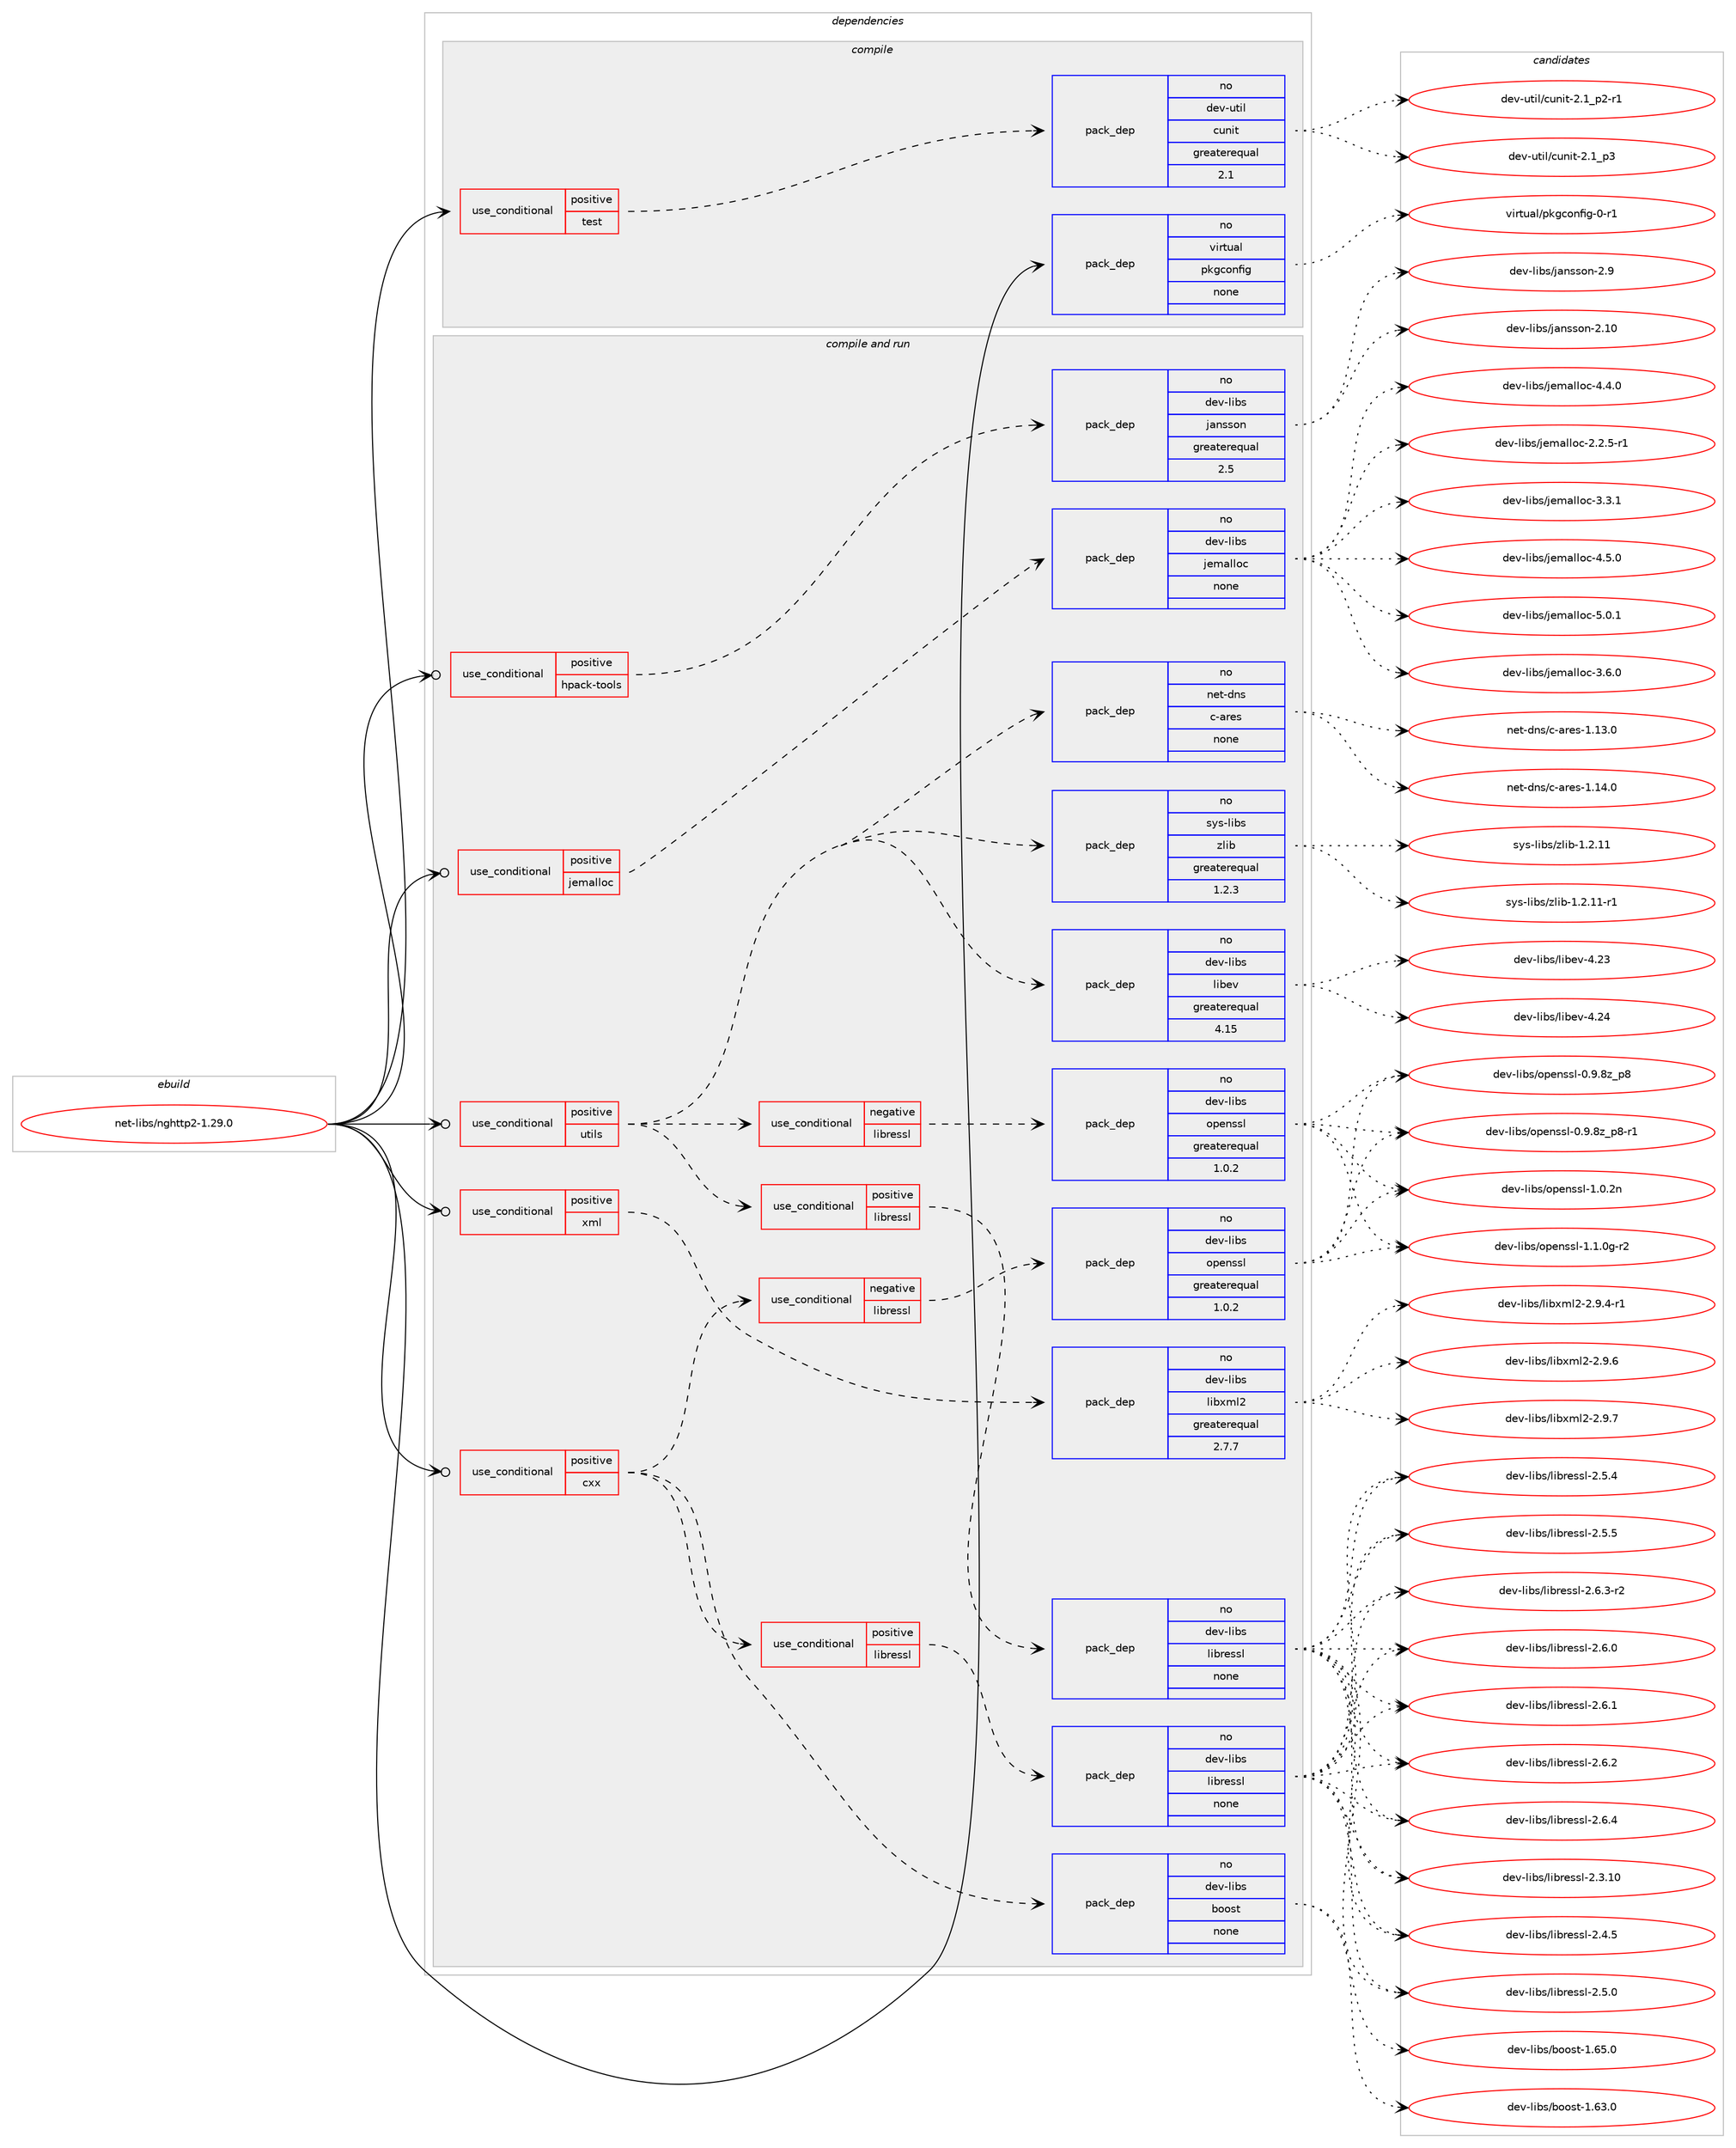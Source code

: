 digraph prolog {

# *************
# Graph options
# *************

newrank=true;
concentrate=true;
compound=true;
graph [rankdir=LR,fontname=Helvetica,fontsize=10,ranksep=1.5];#, ranksep=2.5, nodesep=0.2];
edge  [arrowhead=vee];
node  [fontname=Helvetica,fontsize=10];

# **********
# The ebuild
# **********

subgraph cluster_leftcol {
color=gray;
rank=same;
label=<<i>ebuild</i>>;
id [label="net-libs/nghttp2-1.29.0", color=red, width=4, href="../net-libs/nghttp2-1.29.0.svg"];
}

# ****************
# The dependencies
# ****************

subgraph cluster_midcol {
color=gray;
label=<<i>dependencies</i>>;
subgraph cluster_compile {
fillcolor="#eeeeee";
style=filled;
label=<<i>compile</i>>;
subgraph cond166 {
dependency698 [label=<<TABLE BORDER="0" CELLBORDER="1" CELLSPACING="0" CELLPADDING="4"><TR><TD ROWSPAN="3" CELLPADDING="10">use_conditional</TD></TR><TR><TD>positive</TD></TR><TR><TD>test</TD></TR></TABLE>>, shape=none, color=red];
subgraph pack516 {
dependency699 [label=<<TABLE BORDER="0" CELLBORDER="1" CELLSPACING="0" CELLPADDING="4" WIDTH="220"><TR><TD ROWSPAN="6" CELLPADDING="30">pack_dep</TD></TR><TR><TD WIDTH="110">no</TD></TR><TR><TD>dev-util</TD></TR><TR><TD>cunit</TD></TR><TR><TD>greaterequal</TD></TR><TR><TD>2.1</TD></TR></TABLE>>, shape=none, color=blue];
}
dependency698:e -> dependency699:w [weight=20,style="dashed",arrowhead="vee"];
}
id:e -> dependency698:w [weight=20,style="solid",arrowhead="vee"];
subgraph pack517 {
dependency700 [label=<<TABLE BORDER="0" CELLBORDER="1" CELLSPACING="0" CELLPADDING="4" WIDTH="220"><TR><TD ROWSPAN="6" CELLPADDING="30">pack_dep</TD></TR><TR><TD WIDTH="110">no</TD></TR><TR><TD>virtual</TD></TR><TR><TD>pkgconfig</TD></TR><TR><TD>none</TD></TR><TR><TD></TD></TR></TABLE>>, shape=none, color=blue];
}
id:e -> dependency700:w [weight=20,style="solid",arrowhead="vee"];
}
subgraph cluster_compileandrun {
fillcolor="#eeeeee";
style=filled;
label=<<i>compile and run</i>>;
subgraph cond167 {
dependency701 [label=<<TABLE BORDER="0" CELLBORDER="1" CELLSPACING="0" CELLPADDING="4"><TR><TD ROWSPAN="3" CELLPADDING="10">use_conditional</TD></TR><TR><TD>positive</TD></TR><TR><TD>cxx</TD></TR></TABLE>>, shape=none, color=red];
subgraph cond168 {
dependency702 [label=<<TABLE BORDER="0" CELLBORDER="1" CELLSPACING="0" CELLPADDING="4"><TR><TD ROWSPAN="3" CELLPADDING="10">use_conditional</TD></TR><TR><TD>negative</TD></TR><TR><TD>libressl</TD></TR></TABLE>>, shape=none, color=red];
subgraph pack518 {
dependency703 [label=<<TABLE BORDER="0" CELLBORDER="1" CELLSPACING="0" CELLPADDING="4" WIDTH="220"><TR><TD ROWSPAN="6" CELLPADDING="30">pack_dep</TD></TR><TR><TD WIDTH="110">no</TD></TR><TR><TD>dev-libs</TD></TR><TR><TD>openssl</TD></TR><TR><TD>greaterequal</TD></TR><TR><TD>1.0.2</TD></TR></TABLE>>, shape=none, color=blue];
}
dependency702:e -> dependency703:w [weight=20,style="dashed",arrowhead="vee"];
}
dependency701:e -> dependency702:w [weight=20,style="dashed",arrowhead="vee"];
subgraph cond169 {
dependency704 [label=<<TABLE BORDER="0" CELLBORDER="1" CELLSPACING="0" CELLPADDING="4"><TR><TD ROWSPAN="3" CELLPADDING="10">use_conditional</TD></TR><TR><TD>positive</TD></TR><TR><TD>libressl</TD></TR></TABLE>>, shape=none, color=red];
subgraph pack519 {
dependency705 [label=<<TABLE BORDER="0" CELLBORDER="1" CELLSPACING="0" CELLPADDING="4" WIDTH="220"><TR><TD ROWSPAN="6" CELLPADDING="30">pack_dep</TD></TR><TR><TD WIDTH="110">no</TD></TR><TR><TD>dev-libs</TD></TR><TR><TD>libressl</TD></TR><TR><TD>none</TD></TR><TR><TD></TD></TR></TABLE>>, shape=none, color=blue];
}
dependency704:e -> dependency705:w [weight=20,style="dashed",arrowhead="vee"];
}
dependency701:e -> dependency704:w [weight=20,style="dashed",arrowhead="vee"];
subgraph pack520 {
dependency706 [label=<<TABLE BORDER="0" CELLBORDER="1" CELLSPACING="0" CELLPADDING="4" WIDTH="220"><TR><TD ROWSPAN="6" CELLPADDING="30">pack_dep</TD></TR><TR><TD WIDTH="110">no</TD></TR><TR><TD>dev-libs</TD></TR><TR><TD>boost</TD></TR><TR><TD>none</TD></TR><TR><TD></TD></TR></TABLE>>, shape=none, color=blue];
}
dependency701:e -> dependency706:w [weight=20,style="dashed",arrowhead="vee"];
}
id:e -> dependency701:w [weight=20,style="solid",arrowhead="odotvee"];
subgraph cond170 {
dependency707 [label=<<TABLE BORDER="0" CELLBORDER="1" CELLSPACING="0" CELLPADDING="4"><TR><TD ROWSPAN="3" CELLPADDING="10">use_conditional</TD></TR><TR><TD>positive</TD></TR><TR><TD>hpack-tools</TD></TR></TABLE>>, shape=none, color=red];
subgraph pack521 {
dependency708 [label=<<TABLE BORDER="0" CELLBORDER="1" CELLSPACING="0" CELLPADDING="4" WIDTH="220"><TR><TD ROWSPAN="6" CELLPADDING="30">pack_dep</TD></TR><TR><TD WIDTH="110">no</TD></TR><TR><TD>dev-libs</TD></TR><TR><TD>jansson</TD></TR><TR><TD>greaterequal</TD></TR><TR><TD>2.5</TD></TR></TABLE>>, shape=none, color=blue];
}
dependency707:e -> dependency708:w [weight=20,style="dashed",arrowhead="vee"];
}
id:e -> dependency707:w [weight=20,style="solid",arrowhead="odotvee"];
subgraph cond171 {
dependency709 [label=<<TABLE BORDER="0" CELLBORDER="1" CELLSPACING="0" CELLPADDING="4"><TR><TD ROWSPAN="3" CELLPADDING="10">use_conditional</TD></TR><TR><TD>positive</TD></TR><TR><TD>jemalloc</TD></TR></TABLE>>, shape=none, color=red];
subgraph pack522 {
dependency710 [label=<<TABLE BORDER="0" CELLBORDER="1" CELLSPACING="0" CELLPADDING="4" WIDTH="220"><TR><TD ROWSPAN="6" CELLPADDING="30">pack_dep</TD></TR><TR><TD WIDTH="110">no</TD></TR><TR><TD>dev-libs</TD></TR><TR><TD>jemalloc</TD></TR><TR><TD>none</TD></TR><TR><TD></TD></TR></TABLE>>, shape=none, color=blue];
}
dependency709:e -> dependency710:w [weight=20,style="dashed",arrowhead="vee"];
}
id:e -> dependency709:w [weight=20,style="solid",arrowhead="odotvee"];
subgraph cond172 {
dependency711 [label=<<TABLE BORDER="0" CELLBORDER="1" CELLSPACING="0" CELLPADDING="4"><TR><TD ROWSPAN="3" CELLPADDING="10">use_conditional</TD></TR><TR><TD>positive</TD></TR><TR><TD>utils</TD></TR></TABLE>>, shape=none, color=red];
subgraph cond173 {
dependency712 [label=<<TABLE BORDER="0" CELLBORDER="1" CELLSPACING="0" CELLPADDING="4"><TR><TD ROWSPAN="3" CELLPADDING="10">use_conditional</TD></TR><TR><TD>negative</TD></TR><TR><TD>libressl</TD></TR></TABLE>>, shape=none, color=red];
subgraph pack523 {
dependency713 [label=<<TABLE BORDER="0" CELLBORDER="1" CELLSPACING="0" CELLPADDING="4" WIDTH="220"><TR><TD ROWSPAN="6" CELLPADDING="30">pack_dep</TD></TR><TR><TD WIDTH="110">no</TD></TR><TR><TD>dev-libs</TD></TR><TR><TD>openssl</TD></TR><TR><TD>greaterequal</TD></TR><TR><TD>1.0.2</TD></TR></TABLE>>, shape=none, color=blue];
}
dependency712:e -> dependency713:w [weight=20,style="dashed",arrowhead="vee"];
}
dependency711:e -> dependency712:w [weight=20,style="dashed",arrowhead="vee"];
subgraph cond174 {
dependency714 [label=<<TABLE BORDER="0" CELLBORDER="1" CELLSPACING="0" CELLPADDING="4"><TR><TD ROWSPAN="3" CELLPADDING="10">use_conditional</TD></TR><TR><TD>positive</TD></TR><TR><TD>libressl</TD></TR></TABLE>>, shape=none, color=red];
subgraph pack524 {
dependency715 [label=<<TABLE BORDER="0" CELLBORDER="1" CELLSPACING="0" CELLPADDING="4" WIDTH="220"><TR><TD ROWSPAN="6" CELLPADDING="30">pack_dep</TD></TR><TR><TD WIDTH="110">no</TD></TR><TR><TD>dev-libs</TD></TR><TR><TD>libressl</TD></TR><TR><TD>none</TD></TR><TR><TD></TD></TR></TABLE>>, shape=none, color=blue];
}
dependency714:e -> dependency715:w [weight=20,style="dashed",arrowhead="vee"];
}
dependency711:e -> dependency714:w [weight=20,style="dashed",arrowhead="vee"];
subgraph pack525 {
dependency716 [label=<<TABLE BORDER="0" CELLBORDER="1" CELLSPACING="0" CELLPADDING="4" WIDTH="220"><TR><TD ROWSPAN="6" CELLPADDING="30">pack_dep</TD></TR><TR><TD WIDTH="110">no</TD></TR><TR><TD>dev-libs</TD></TR><TR><TD>libev</TD></TR><TR><TD>greaterequal</TD></TR><TR><TD>4.15</TD></TR></TABLE>>, shape=none, color=blue];
}
dependency711:e -> dependency716:w [weight=20,style="dashed",arrowhead="vee"];
subgraph pack526 {
dependency717 [label=<<TABLE BORDER="0" CELLBORDER="1" CELLSPACING="0" CELLPADDING="4" WIDTH="220"><TR><TD ROWSPAN="6" CELLPADDING="30">pack_dep</TD></TR><TR><TD WIDTH="110">no</TD></TR><TR><TD>sys-libs</TD></TR><TR><TD>zlib</TD></TR><TR><TD>greaterequal</TD></TR><TR><TD>1.2.3</TD></TR></TABLE>>, shape=none, color=blue];
}
dependency711:e -> dependency717:w [weight=20,style="dashed",arrowhead="vee"];
subgraph pack527 {
dependency718 [label=<<TABLE BORDER="0" CELLBORDER="1" CELLSPACING="0" CELLPADDING="4" WIDTH="220"><TR><TD ROWSPAN="6" CELLPADDING="30">pack_dep</TD></TR><TR><TD WIDTH="110">no</TD></TR><TR><TD>net-dns</TD></TR><TR><TD>c-ares</TD></TR><TR><TD>none</TD></TR><TR><TD></TD></TR></TABLE>>, shape=none, color=blue];
}
dependency711:e -> dependency718:w [weight=20,style="dashed",arrowhead="vee"];
}
id:e -> dependency711:w [weight=20,style="solid",arrowhead="odotvee"];
subgraph cond175 {
dependency719 [label=<<TABLE BORDER="0" CELLBORDER="1" CELLSPACING="0" CELLPADDING="4"><TR><TD ROWSPAN="3" CELLPADDING="10">use_conditional</TD></TR><TR><TD>positive</TD></TR><TR><TD>xml</TD></TR></TABLE>>, shape=none, color=red];
subgraph pack528 {
dependency720 [label=<<TABLE BORDER="0" CELLBORDER="1" CELLSPACING="0" CELLPADDING="4" WIDTH="220"><TR><TD ROWSPAN="6" CELLPADDING="30">pack_dep</TD></TR><TR><TD WIDTH="110">no</TD></TR><TR><TD>dev-libs</TD></TR><TR><TD>libxml2</TD></TR><TR><TD>greaterequal</TD></TR><TR><TD>2.7.7</TD></TR></TABLE>>, shape=none, color=blue];
}
dependency719:e -> dependency720:w [weight=20,style="dashed",arrowhead="vee"];
}
id:e -> dependency719:w [weight=20,style="solid",arrowhead="odotvee"];
}
subgraph cluster_run {
fillcolor="#eeeeee";
style=filled;
label=<<i>run</i>>;
}
}

# **************
# The candidates
# **************

subgraph cluster_choices {
rank=same;
color=gray;
label=<<i>candidates</i>>;

subgraph choice516 {
color=black;
nodesep=1;
choice1001011184511711610510847991171101051164550464995112504511449 [label="dev-util/cunit-2.1_p2-r1", color=red, width=4,href="../dev-util/cunit-2.1_p2-r1.svg"];
choice100101118451171161051084799117110105116455046499511251 [label="dev-util/cunit-2.1_p3", color=red, width=4,href="../dev-util/cunit-2.1_p3.svg"];
dependency699:e -> choice1001011184511711610510847991171101051164550464995112504511449:w [style=dotted,weight="100"];
dependency699:e -> choice100101118451171161051084799117110105116455046499511251:w [style=dotted,weight="100"];
}
subgraph choice517 {
color=black;
nodesep=1;
choice11810511411611797108471121071039911111010210510345484511449 [label="virtual/pkgconfig-0-r1", color=red, width=4,href="../virtual/pkgconfig-0-r1.svg"];
dependency700:e -> choice11810511411611797108471121071039911111010210510345484511449:w [style=dotted,weight="100"];
}
subgraph choice518 {
color=black;
nodesep=1;
choice1001011184510810598115471111121011101151151084548465746561229511256 [label="dev-libs/openssl-0.9.8z_p8", color=red, width=4,href="../dev-libs/openssl-0.9.8z_p8.svg"];
choice10010111845108105981154711111210111011511510845484657465612295112564511449 [label="dev-libs/openssl-0.9.8z_p8-r1", color=red, width=4,href="../dev-libs/openssl-0.9.8z_p8-r1.svg"];
choice100101118451081059811547111112101110115115108454946484650110 [label="dev-libs/openssl-1.0.2n", color=red, width=4,href="../dev-libs/openssl-1.0.2n.svg"];
choice1001011184510810598115471111121011101151151084549464946481034511450 [label="dev-libs/openssl-1.1.0g-r2", color=red, width=4,href="../dev-libs/openssl-1.1.0g-r2.svg"];
dependency703:e -> choice1001011184510810598115471111121011101151151084548465746561229511256:w [style=dotted,weight="100"];
dependency703:e -> choice10010111845108105981154711111210111011511510845484657465612295112564511449:w [style=dotted,weight="100"];
dependency703:e -> choice100101118451081059811547111112101110115115108454946484650110:w [style=dotted,weight="100"];
dependency703:e -> choice1001011184510810598115471111121011101151151084549464946481034511450:w [style=dotted,weight="100"];
}
subgraph choice519 {
color=black;
nodesep=1;
choice1001011184510810598115471081059811410111511510845504651464948 [label="dev-libs/libressl-2.3.10", color=red, width=4,href="../dev-libs/libressl-2.3.10.svg"];
choice10010111845108105981154710810598114101115115108455046524653 [label="dev-libs/libressl-2.4.5", color=red, width=4,href="../dev-libs/libressl-2.4.5.svg"];
choice10010111845108105981154710810598114101115115108455046534648 [label="dev-libs/libressl-2.5.0", color=red, width=4,href="../dev-libs/libressl-2.5.0.svg"];
choice10010111845108105981154710810598114101115115108455046534652 [label="dev-libs/libressl-2.5.4", color=red, width=4,href="../dev-libs/libressl-2.5.4.svg"];
choice10010111845108105981154710810598114101115115108455046534653 [label="dev-libs/libressl-2.5.5", color=red, width=4,href="../dev-libs/libressl-2.5.5.svg"];
choice10010111845108105981154710810598114101115115108455046544648 [label="dev-libs/libressl-2.6.0", color=red, width=4,href="../dev-libs/libressl-2.6.0.svg"];
choice10010111845108105981154710810598114101115115108455046544649 [label="dev-libs/libressl-2.6.1", color=red, width=4,href="../dev-libs/libressl-2.6.1.svg"];
choice10010111845108105981154710810598114101115115108455046544650 [label="dev-libs/libressl-2.6.2", color=red, width=4,href="../dev-libs/libressl-2.6.2.svg"];
choice100101118451081059811547108105981141011151151084550465446514511450 [label="dev-libs/libressl-2.6.3-r2", color=red, width=4,href="../dev-libs/libressl-2.6.3-r2.svg"];
choice10010111845108105981154710810598114101115115108455046544652 [label="dev-libs/libressl-2.6.4", color=red, width=4,href="../dev-libs/libressl-2.6.4.svg"];
dependency705:e -> choice1001011184510810598115471081059811410111511510845504651464948:w [style=dotted,weight="100"];
dependency705:e -> choice10010111845108105981154710810598114101115115108455046524653:w [style=dotted,weight="100"];
dependency705:e -> choice10010111845108105981154710810598114101115115108455046534648:w [style=dotted,weight="100"];
dependency705:e -> choice10010111845108105981154710810598114101115115108455046534652:w [style=dotted,weight="100"];
dependency705:e -> choice10010111845108105981154710810598114101115115108455046534653:w [style=dotted,weight="100"];
dependency705:e -> choice10010111845108105981154710810598114101115115108455046544648:w [style=dotted,weight="100"];
dependency705:e -> choice10010111845108105981154710810598114101115115108455046544649:w [style=dotted,weight="100"];
dependency705:e -> choice10010111845108105981154710810598114101115115108455046544650:w [style=dotted,weight="100"];
dependency705:e -> choice100101118451081059811547108105981141011151151084550465446514511450:w [style=dotted,weight="100"];
dependency705:e -> choice10010111845108105981154710810598114101115115108455046544652:w [style=dotted,weight="100"];
}
subgraph choice520 {
color=black;
nodesep=1;
choice1001011184510810598115479811111111511645494654514648 [label="dev-libs/boost-1.63.0", color=red, width=4,href="../dev-libs/boost-1.63.0.svg"];
choice1001011184510810598115479811111111511645494654534648 [label="dev-libs/boost-1.65.0", color=red, width=4,href="../dev-libs/boost-1.65.0.svg"];
dependency706:e -> choice1001011184510810598115479811111111511645494654514648:w [style=dotted,weight="100"];
dependency706:e -> choice1001011184510810598115479811111111511645494654534648:w [style=dotted,weight="100"];
}
subgraph choice521 {
color=black;
nodesep=1;
choice100101118451081059811547106971101151151111104550464948 [label="dev-libs/jansson-2.10", color=red, width=4,href="../dev-libs/jansson-2.10.svg"];
choice1001011184510810598115471069711011511511111045504657 [label="dev-libs/jansson-2.9", color=red, width=4,href="../dev-libs/jansson-2.9.svg"];
dependency708:e -> choice100101118451081059811547106971101151151111104550464948:w [style=dotted,weight="100"];
dependency708:e -> choice1001011184510810598115471069711011511511111045504657:w [style=dotted,weight="100"];
}
subgraph choice522 {
color=black;
nodesep=1;
choice10010111845108105981154710610110997108108111994550465046534511449 [label="dev-libs/jemalloc-2.2.5-r1", color=red, width=4,href="../dev-libs/jemalloc-2.2.5-r1.svg"];
choice1001011184510810598115471061011099710810811199455146514649 [label="dev-libs/jemalloc-3.3.1", color=red, width=4,href="../dev-libs/jemalloc-3.3.1.svg"];
choice1001011184510810598115471061011099710810811199455146544648 [label="dev-libs/jemalloc-3.6.0", color=red, width=4,href="../dev-libs/jemalloc-3.6.0.svg"];
choice1001011184510810598115471061011099710810811199455246524648 [label="dev-libs/jemalloc-4.4.0", color=red, width=4,href="../dev-libs/jemalloc-4.4.0.svg"];
choice1001011184510810598115471061011099710810811199455246534648 [label="dev-libs/jemalloc-4.5.0", color=red, width=4,href="../dev-libs/jemalloc-4.5.0.svg"];
choice1001011184510810598115471061011099710810811199455346484649 [label="dev-libs/jemalloc-5.0.1", color=red, width=4,href="../dev-libs/jemalloc-5.0.1.svg"];
dependency710:e -> choice10010111845108105981154710610110997108108111994550465046534511449:w [style=dotted,weight="100"];
dependency710:e -> choice1001011184510810598115471061011099710810811199455146514649:w [style=dotted,weight="100"];
dependency710:e -> choice1001011184510810598115471061011099710810811199455146544648:w [style=dotted,weight="100"];
dependency710:e -> choice1001011184510810598115471061011099710810811199455246524648:w [style=dotted,weight="100"];
dependency710:e -> choice1001011184510810598115471061011099710810811199455246534648:w [style=dotted,weight="100"];
dependency710:e -> choice1001011184510810598115471061011099710810811199455346484649:w [style=dotted,weight="100"];
}
subgraph choice523 {
color=black;
nodesep=1;
choice1001011184510810598115471111121011101151151084548465746561229511256 [label="dev-libs/openssl-0.9.8z_p8", color=red, width=4,href="../dev-libs/openssl-0.9.8z_p8.svg"];
choice10010111845108105981154711111210111011511510845484657465612295112564511449 [label="dev-libs/openssl-0.9.8z_p8-r1", color=red, width=4,href="../dev-libs/openssl-0.9.8z_p8-r1.svg"];
choice100101118451081059811547111112101110115115108454946484650110 [label="dev-libs/openssl-1.0.2n", color=red, width=4,href="../dev-libs/openssl-1.0.2n.svg"];
choice1001011184510810598115471111121011101151151084549464946481034511450 [label="dev-libs/openssl-1.1.0g-r2", color=red, width=4,href="../dev-libs/openssl-1.1.0g-r2.svg"];
dependency713:e -> choice1001011184510810598115471111121011101151151084548465746561229511256:w [style=dotted,weight="100"];
dependency713:e -> choice10010111845108105981154711111210111011511510845484657465612295112564511449:w [style=dotted,weight="100"];
dependency713:e -> choice100101118451081059811547111112101110115115108454946484650110:w [style=dotted,weight="100"];
dependency713:e -> choice1001011184510810598115471111121011101151151084549464946481034511450:w [style=dotted,weight="100"];
}
subgraph choice524 {
color=black;
nodesep=1;
choice1001011184510810598115471081059811410111511510845504651464948 [label="dev-libs/libressl-2.3.10", color=red, width=4,href="../dev-libs/libressl-2.3.10.svg"];
choice10010111845108105981154710810598114101115115108455046524653 [label="dev-libs/libressl-2.4.5", color=red, width=4,href="../dev-libs/libressl-2.4.5.svg"];
choice10010111845108105981154710810598114101115115108455046534648 [label="dev-libs/libressl-2.5.0", color=red, width=4,href="../dev-libs/libressl-2.5.0.svg"];
choice10010111845108105981154710810598114101115115108455046534652 [label="dev-libs/libressl-2.5.4", color=red, width=4,href="../dev-libs/libressl-2.5.4.svg"];
choice10010111845108105981154710810598114101115115108455046534653 [label="dev-libs/libressl-2.5.5", color=red, width=4,href="../dev-libs/libressl-2.5.5.svg"];
choice10010111845108105981154710810598114101115115108455046544648 [label="dev-libs/libressl-2.6.0", color=red, width=4,href="../dev-libs/libressl-2.6.0.svg"];
choice10010111845108105981154710810598114101115115108455046544649 [label="dev-libs/libressl-2.6.1", color=red, width=4,href="../dev-libs/libressl-2.6.1.svg"];
choice10010111845108105981154710810598114101115115108455046544650 [label="dev-libs/libressl-2.6.2", color=red, width=4,href="../dev-libs/libressl-2.6.2.svg"];
choice100101118451081059811547108105981141011151151084550465446514511450 [label="dev-libs/libressl-2.6.3-r2", color=red, width=4,href="../dev-libs/libressl-2.6.3-r2.svg"];
choice10010111845108105981154710810598114101115115108455046544652 [label="dev-libs/libressl-2.6.4", color=red, width=4,href="../dev-libs/libressl-2.6.4.svg"];
dependency715:e -> choice1001011184510810598115471081059811410111511510845504651464948:w [style=dotted,weight="100"];
dependency715:e -> choice10010111845108105981154710810598114101115115108455046524653:w [style=dotted,weight="100"];
dependency715:e -> choice10010111845108105981154710810598114101115115108455046534648:w [style=dotted,weight="100"];
dependency715:e -> choice10010111845108105981154710810598114101115115108455046534652:w [style=dotted,weight="100"];
dependency715:e -> choice10010111845108105981154710810598114101115115108455046534653:w [style=dotted,weight="100"];
dependency715:e -> choice10010111845108105981154710810598114101115115108455046544648:w [style=dotted,weight="100"];
dependency715:e -> choice10010111845108105981154710810598114101115115108455046544649:w [style=dotted,weight="100"];
dependency715:e -> choice10010111845108105981154710810598114101115115108455046544650:w [style=dotted,weight="100"];
dependency715:e -> choice100101118451081059811547108105981141011151151084550465446514511450:w [style=dotted,weight="100"];
dependency715:e -> choice10010111845108105981154710810598114101115115108455046544652:w [style=dotted,weight="100"];
}
subgraph choice525 {
color=black;
nodesep=1;
choice100101118451081059811547108105981011184552465051 [label="dev-libs/libev-4.23", color=red, width=4,href="../dev-libs/libev-4.23.svg"];
choice100101118451081059811547108105981011184552465052 [label="dev-libs/libev-4.24", color=red, width=4,href="../dev-libs/libev-4.24.svg"];
dependency716:e -> choice100101118451081059811547108105981011184552465051:w [style=dotted,weight="100"];
dependency716:e -> choice100101118451081059811547108105981011184552465052:w [style=dotted,weight="100"];
}
subgraph choice526 {
color=black;
nodesep=1;
choice1151211154510810598115471221081059845494650464949 [label="sys-libs/zlib-1.2.11", color=red, width=4,href="../sys-libs/zlib-1.2.11.svg"];
choice11512111545108105981154712210810598454946504649494511449 [label="sys-libs/zlib-1.2.11-r1", color=red, width=4,href="../sys-libs/zlib-1.2.11-r1.svg"];
dependency717:e -> choice1151211154510810598115471221081059845494650464949:w [style=dotted,weight="100"];
dependency717:e -> choice11512111545108105981154712210810598454946504649494511449:w [style=dotted,weight="100"];
}
subgraph choice527 {
color=black;
nodesep=1;
choice110101116451001101154799459711410111545494649514648 [label="net-dns/c-ares-1.13.0", color=red, width=4,href="../net-dns/c-ares-1.13.0.svg"];
choice110101116451001101154799459711410111545494649524648 [label="net-dns/c-ares-1.14.0", color=red, width=4,href="../net-dns/c-ares-1.14.0.svg"];
dependency718:e -> choice110101116451001101154799459711410111545494649514648:w [style=dotted,weight="100"];
dependency718:e -> choice110101116451001101154799459711410111545494649524648:w [style=dotted,weight="100"];
}
subgraph choice528 {
color=black;
nodesep=1;
choice10010111845108105981154710810598120109108504550465746524511449 [label="dev-libs/libxml2-2.9.4-r1", color=red, width=4,href="../dev-libs/libxml2-2.9.4-r1.svg"];
choice1001011184510810598115471081059812010910850455046574654 [label="dev-libs/libxml2-2.9.6", color=red, width=4,href="../dev-libs/libxml2-2.9.6.svg"];
choice1001011184510810598115471081059812010910850455046574655 [label="dev-libs/libxml2-2.9.7", color=red, width=4,href="../dev-libs/libxml2-2.9.7.svg"];
dependency720:e -> choice10010111845108105981154710810598120109108504550465746524511449:w [style=dotted,weight="100"];
dependency720:e -> choice1001011184510810598115471081059812010910850455046574654:w [style=dotted,weight="100"];
dependency720:e -> choice1001011184510810598115471081059812010910850455046574655:w [style=dotted,weight="100"];
}
}

}
